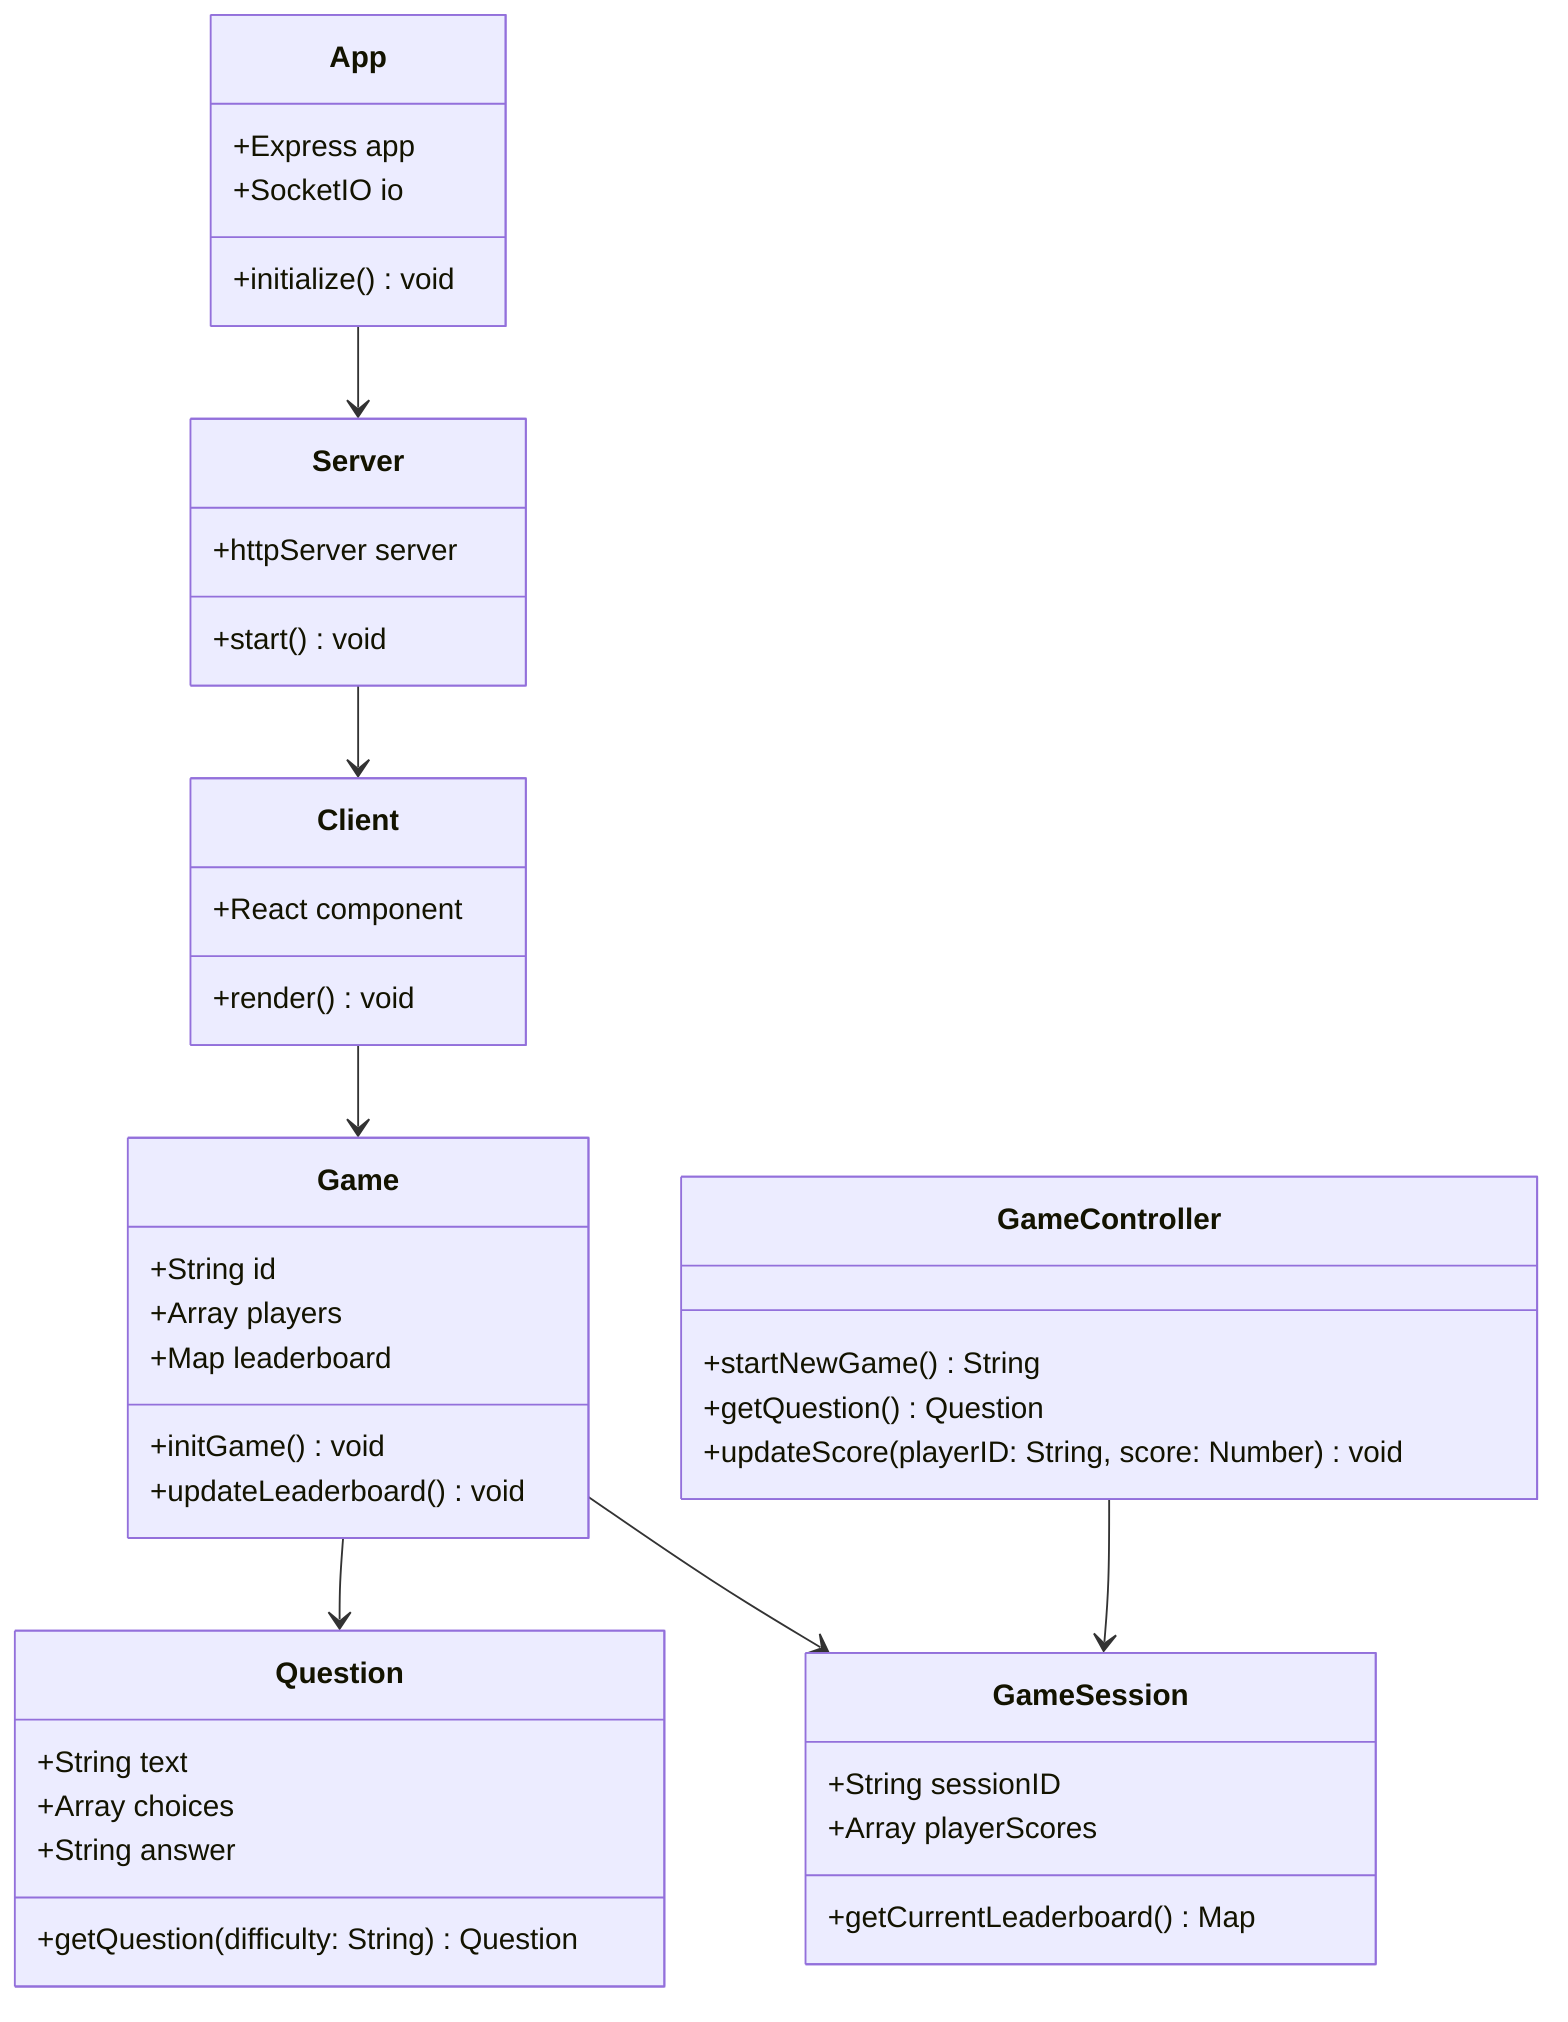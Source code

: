 classDiagram
    class App {
        +Express app
        +SocketIO io
        +initialize() void
    }
    class Server {
        +httpServer server
        +start() void
    }
    class Client {
        +React component
        +render() void
    }
    class Game {
        +String id
        +Array players
        +Map leaderboard
        +initGame() void
        +updateLeaderboard() void
    }
    class Question {
        +String text
        +Array choices
        +String answer
        +getQuestion(difficulty: String) Question
    }
    class GameSession {
        +String sessionID
        +Array playerScores
        +getCurrentLeaderboard() Map
    }
    class GameController {
        +startNewGame() String
        +getQuestion() Question
        +updateScore(playerID: String, score: Number) void
    }
    App --> Server
    Server --> Client
    Client --> Game
    Game --> Question
    Game --> GameSession
    GameController --> GameSession